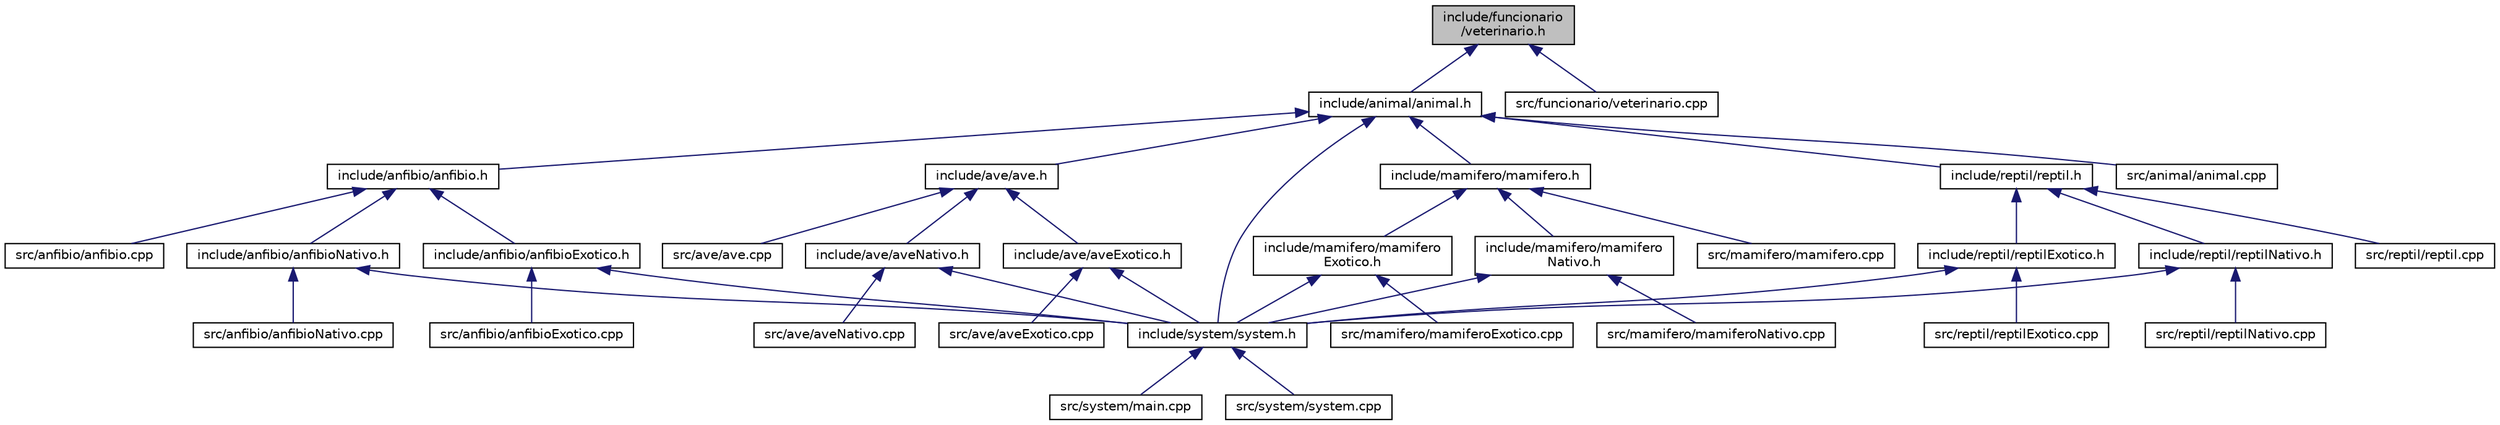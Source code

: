 digraph "include/funcionario/veterinario.h"
{
  edge [fontname="Helvetica",fontsize="10",labelfontname="Helvetica",labelfontsize="10"];
  node [fontname="Helvetica",fontsize="10",shape=record];
  Node3 [label="include/funcionario\l/veterinario.h",height=0.2,width=0.4,color="black", fillcolor="grey75", style="filled", fontcolor="black"];
  Node3 -> Node4 [dir="back",color="midnightblue",fontsize="10",style="solid",fontname="Helvetica"];
  Node4 [label="include/animal/animal.h",height=0.2,width=0.4,color="black", fillcolor="white", style="filled",URL="$animal_8h.html",tooltip="Classe base dos animais. "];
  Node4 -> Node5 [dir="back",color="midnightblue",fontsize="10",style="solid",fontname="Helvetica"];
  Node5 [label="include/anfibio/anfibio.h",height=0.2,width=0.4,color="black", fillcolor="white", style="filled",URL="$anfibio_8h.html"];
  Node5 -> Node6 [dir="back",color="midnightblue",fontsize="10",style="solid",fontname="Helvetica"];
  Node6 [label="include/anfibio/anfibioExotico.h",height=0.2,width=0.4,color="black", fillcolor="white", style="filled",URL="$anfibio_exotico_8h.html"];
  Node6 -> Node7 [dir="back",color="midnightblue",fontsize="10",style="solid",fontname="Helvetica"];
  Node7 [label="include/system/system.h",height=0.2,width=0.4,color="black", fillcolor="white", style="filled",URL="$system_8h.html"];
  Node7 -> Node8 [dir="back",color="midnightblue",fontsize="10",style="solid",fontname="Helvetica"];
  Node8 [label="src/system/main.cpp",height=0.2,width=0.4,color="black", fillcolor="white", style="filled",URL="$main_8cpp.html"];
  Node7 -> Node9 [dir="back",color="midnightblue",fontsize="10",style="solid",fontname="Helvetica"];
  Node9 [label="src/system/system.cpp",height=0.2,width=0.4,color="black", fillcolor="white", style="filled",URL="$system_8cpp.html"];
  Node6 -> Node10 [dir="back",color="midnightblue",fontsize="10",style="solid",fontname="Helvetica"];
  Node10 [label="src/anfibio/anfibioExotico.cpp",height=0.2,width=0.4,color="black", fillcolor="white", style="filled",URL="$anfibio_exotico_8cpp.html"];
  Node5 -> Node11 [dir="back",color="midnightblue",fontsize="10",style="solid",fontname="Helvetica"];
  Node11 [label="include/anfibio/anfibioNativo.h",height=0.2,width=0.4,color="black", fillcolor="white", style="filled",URL="$anfibio_nativo_8h.html"];
  Node11 -> Node7 [dir="back",color="midnightblue",fontsize="10",style="solid",fontname="Helvetica"];
  Node11 -> Node12 [dir="back",color="midnightblue",fontsize="10",style="solid",fontname="Helvetica"];
  Node12 [label="src/anfibio/anfibioNativo.cpp",height=0.2,width=0.4,color="black", fillcolor="white", style="filled",URL="$anfibio_nativo_8cpp.html"];
  Node5 -> Node13 [dir="back",color="midnightblue",fontsize="10",style="solid",fontname="Helvetica"];
  Node13 [label="src/anfibio/anfibio.cpp",height=0.2,width=0.4,color="black", fillcolor="white", style="filled",URL="$anfibio_8cpp.html"];
  Node4 -> Node14 [dir="back",color="midnightblue",fontsize="10",style="solid",fontname="Helvetica"];
  Node14 [label="include/ave/ave.h",height=0.2,width=0.4,color="black", fillcolor="white", style="filled",URL="$ave_8h.html"];
  Node14 -> Node15 [dir="back",color="midnightblue",fontsize="10",style="solid",fontname="Helvetica"];
  Node15 [label="include/ave/aveExotico.h",height=0.2,width=0.4,color="black", fillcolor="white", style="filled",URL="$ave_exotico_8h.html"];
  Node15 -> Node7 [dir="back",color="midnightblue",fontsize="10",style="solid",fontname="Helvetica"];
  Node15 -> Node16 [dir="back",color="midnightblue",fontsize="10",style="solid",fontname="Helvetica"];
  Node16 [label="src/ave/aveExotico.cpp",height=0.2,width=0.4,color="black", fillcolor="white", style="filled",URL="$ave_exotico_8cpp.html"];
  Node14 -> Node17 [dir="back",color="midnightblue",fontsize="10",style="solid",fontname="Helvetica"];
  Node17 [label="include/ave/aveNativo.h",height=0.2,width=0.4,color="black", fillcolor="white", style="filled",URL="$ave_nativo_8h.html"];
  Node17 -> Node7 [dir="back",color="midnightblue",fontsize="10",style="solid",fontname="Helvetica"];
  Node17 -> Node18 [dir="back",color="midnightblue",fontsize="10",style="solid",fontname="Helvetica"];
  Node18 [label="src/ave/aveNativo.cpp",height=0.2,width=0.4,color="black", fillcolor="white", style="filled",URL="$ave_nativo_8cpp.html"];
  Node14 -> Node19 [dir="back",color="midnightblue",fontsize="10",style="solid",fontname="Helvetica"];
  Node19 [label="src/ave/ave.cpp",height=0.2,width=0.4,color="black", fillcolor="white", style="filled",URL="$ave_8cpp.html"];
  Node4 -> Node20 [dir="back",color="midnightblue",fontsize="10",style="solid",fontname="Helvetica"];
  Node20 [label="include/mamifero/mamifero.h",height=0.2,width=0.4,color="black", fillcolor="white", style="filled",URL="$mamifero_8h.html"];
  Node20 -> Node21 [dir="back",color="midnightblue",fontsize="10",style="solid",fontname="Helvetica"];
  Node21 [label="include/mamifero/mamifero\lExotico.h",height=0.2,width=0.4,color="black", fillcolor="white", style="filled",URL="$mamifero_exotico_8h.html"];
  Node21 -> Node7 [dir="back",color="midnightblue",fontsize="10",style="solid",fontname="Helvetica"];
  Node21 -> Node22 [dir="back",color="midnightblue",fontsize="10",style="solid",fontname="Helvetica"];
  Node22 [label="src/mamifero/mamiferoExotico.cpp",height=0.2,width=0.4,color="black", fillcolor="white", style="filled",URL="$mamifero_exotico_8cpp.html"];
  Node20 -> Node23 [dir="back",color="midnightblue",fontsize="10",style="solid",fontname="Helvetica"];
  Node23 [label="include/mamifero/mamifero\lNativo.h",height=0.2,width=0.4,color="black", fillcolor="white", style="filled",URL="$mamifero_nativo_8h.html"];
  Node23 -> Node7 [dir="back",color="midnightblue",fontsize="10",style="solid",fontname="Helvetica"];
  Node23 -> Node24 [dir="back",color="midnightblue",fontsize="10",style="solid",fontname="Helvetica"];
  Node24 [label="src/mamifero/mamiferoNativo.cpp",height=0.2,width=0.4,color="black", fillcolor="white", style="filled",URL="$mamifero_nativo_8cpp.html"];
  Node20 -> Node25 [dir="back",color="midnightblue",fontsize="10",style="solid",fontname="Helvetica"];
  Node25 [label="src/mamifero/mamifero.cpp",height=0.2,width=0.4,color="black", fillcolor="white", style="filled",URL="$mamifero_8cpp.html"];
  Node4 -> Node26 [dir="back",color="midnightblue",fontsize="10",style="solid",fontname="Helvetica"];
  Node26 [label="include/reptil/reptil.h",height=0.2,width=0.4,color="black", fillcolor="white", style="filled",URL="$reptil_8h.html"];
  Node26 -> Node27 [dir="back",color="midnightblue",fontsize="10",style="solid",fontname="Helvetica"];
  Node27 [label="include/reptil/reptilExotico.h",height=0.2,width=0.4,color="black", fillcolor="white", style="filled",URL="$reptil_exotico_8h.html"];
  Node27 -> Node7 [dir="back",color="midnightblue",fontsize="10",style="solid",fontname="Helvetica"];
  Node27 -> Node28 [dir="back",color="midnightblue",fontsize="10",style="solid",fontname="Helvetica"];
  Node28 [label="src/reptil/reptilExotico.cpp",height=0.2,width=0.4,color="black", fillcolor="white", style="filled",URL="$reptil_exotico_8cpp.html"];
  Node26 -> Node29 [dir="back",color="midnightblue",fontsize="10",style="solid",fontname="Helvetica"];
  Node29 [label="include/reptil/reptilNativo.h",height=0.2,width=0.4,color="black", fillcolor="white", style="filled",URL="$reptil_nativo_8h.html"];
  Node29 -> Node7 [dir="back",color="midnightblue",fontsize="10",style="solid",fontname="Helvetica"];
  Node29 -> Node30 [dir="back",color="midnightblue",fontsize="10",style="solid",fontname="Helvetica"];
  Node30 [label="src/reptil/reptilNativo.cpp",height=0.2,width=0.4,color="black", fillcolor="white", style="filled",URL="$reptil_nativo_8cpp.html"];
  Node26 -> Node31 [dir="back",color="midnightblue",fontsize="10",style="solid",fontname="Helvetica"];
  Node31 [label="src/reptil/reptil.cpp",height=0.2,width=0.4,color="black", fillcolor="white", style="filled",URL="$reptil_8cpp.html"];
  Node4 -> Node7 [dir="back",color="midnightblue",fontsize="10",style="solid",fontname="Helvetica"];
  Node4 -> Node32 [dir="back",color="midnightblue",fontsize="10",style="solid",fontname="Helvetica"];
  Node32 [label="src/animal/animal.cpp",height=0.2,width=0.4,color="black", fillcolor="white", style="filled",URL="$animal_8cpp.html"];
  Node3 -> Node33 [dir="back",color="midnightblue",fontsize="10",style="solid",fontname="Helvetica"];
  Node33 [label="src/funcionario/veterinario.cpp",height=0.2,width=0.4,color="black", fillcolor="white", style="filled",URL="$veterinario_8cpp.html"];
}
